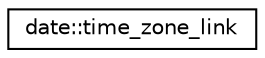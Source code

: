 digraph "Graphical Class Hierarchy"
{
 // LATEX_PDF_SIZE
  edge [fontname="Helvetica",fontsize="10",labelfontname="Helvetica",labelfontsize="10"];
  node [fontname="Helvetica",fontsize="10",shape=record];
  rankdir="LR";
  Node0 [label="date::time_zone_link",height=0.2,width=0.4,color="black", fillcolor="white", style="filled",URL="$classdate_1_1time__zone__link.html",tooltip=" "];
}
